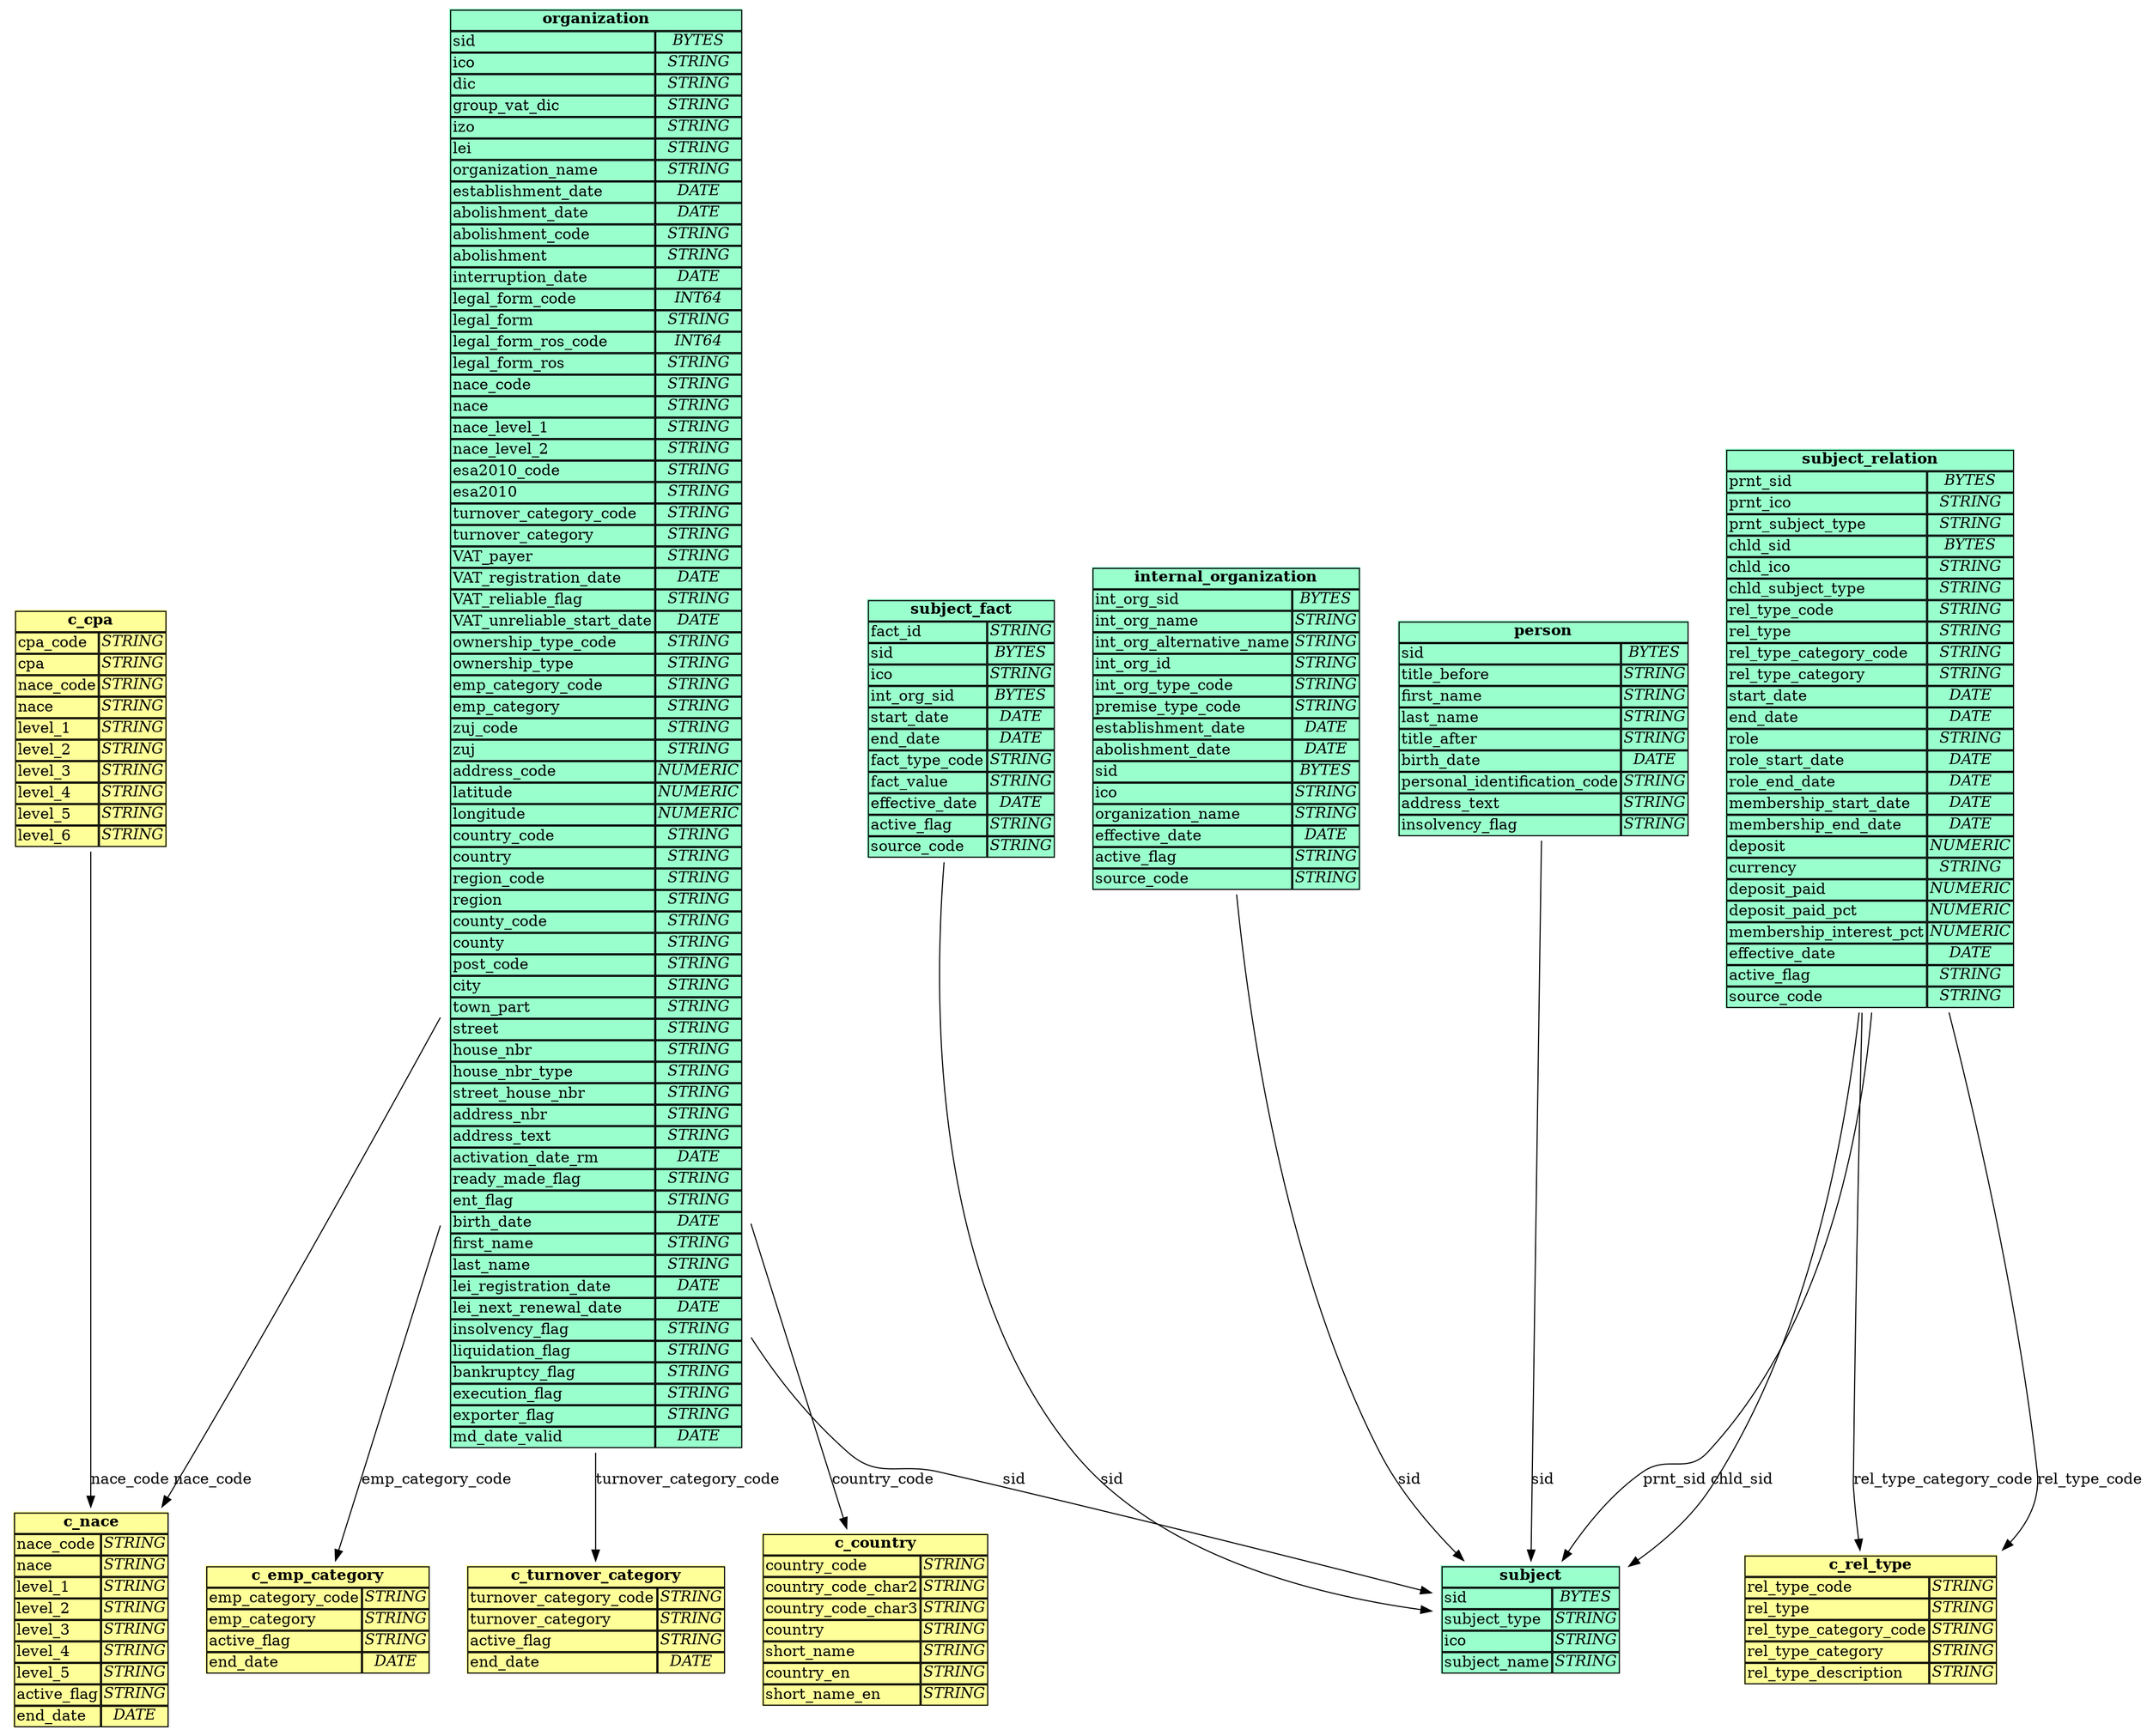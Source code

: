 digraph my_database {
	graph [overlap=false splines=true]
	node [shape=plaintext]
	c_turnover_category [label=<
    <TABLE HREF="https://en.mindforce.ai/" TITLE = "Číselník kategorií obratu" BGCOLOR="#FFFF99" BORDER="0" CELLBORDER="1" CELLSPACING="1" CELLPADDING="1">
    <TR><TD PORT="c_turnover_category" COLSPAN= "2"><b>c_turnover_category</b></TD></TR><TR>
        <TD PORT="c_turnover_categoryturnover_category_code" ALIGN="LEFT">turnover_category_code</TD>
        <TD ALIGN="CENTER"><i>STRING</i></TD>
        </TR><TR>
        <TD PORT="c_turnover_categoryturnover_category" ALIGN="LEFT">turnover_category</TD>
        <TD ALIGN="CENTER"><i>STRING</i></TD>
        </TR><TR>
        <TD PORT="c_turnover_categoryactive_flag" ALIGN="LEFT">active_flag</TD>
        <TD ALIGN="CENTER"><i>STRING</i></TD>
        </TR><TR>
        <TD PORT="c_turnover_categoryend_date" ALIGN="LEFT">end_date</TD>
        <TD ALIGN="CENTER"><i>DATE</i></TD>
        </TR></TABLE>> style=rounded]
	c_emp_category [label=<
    <TABLE HREF="https://en.mindforce.ai/" TITLE = "Číselník kategorií počtu zaměstnanců" BGCOLOR="#FFFF99" BORDER="0" CELLBORDER="1" CELLSPACING="1" CELLPADDING="1">
    <TR><TD PORT="c_emp_category" COLSPAN= "2"><b>c_emp_category</b></TD></TR><TR>
        <TD PORT="c_emp_categoryemp_category_code" ALIGN="LEFT">emp_category_code</TD>
        <TD ALIGN="CENTER"><i>STRING</i></TD>
        </TR><TR>
        <TD PORT="c_emp_categoryemp_category" ALIGN="LEFT">emp_category</TD>
        <TD ALIGN="CENTER"><i>STRING</i></TD>
        </TR><TR>
        <TD PORT="c_emp_categoryactive_flag" ALIGN="LEFT">active_flag</TD>
        <TD ALIGN="CENTER"><i>STRING</i></TD>
        </TR><TR>
        <TD PORT="c_emp_categoryend_date" ALIGN="LEFT">end_date</TD>
        <TD ALIGN="CENTER"><i>DATE</i></TD>
        </TR></TABLE>> style=rounded]
	c_rel_type [label=<
    <TABLE HREF="https://en.mindforce.ai/" TITLE = "Číselník typů vazeb" BGCOLOR="#FFFF99" BORDER="0" CELLBORDER="1" CELLSPACING="1" CELLPADDING="1">
    <TR><TD PORT="c_rel_type" COLSPAN= "2"><b>c_rel_type</b></TD></TR><TR>
        <TD PORT="c_rel_typerel_type_code" ALIGN="LEFT">rel_type_code</TD>
        <TD ALIGN="CENTER"><i>STRING</i></TD>
        </TR><TR>
        <TD PORT="c_rel_typerel_type" ALIGN="LEFT">rel_type</TD>
        <TD ALIGN="CENTER"><i>STRING</i></TD>
        </TR><TR>
        <TD PORT="c_rel_typerel_type_category_code" ALIGN="LEFT">rel_type_category_code</TD>
        <TD ALIGN="CENTER"><i>STRING</i></TD>
        </TR><TR>
        <TD PORT="c_rel_typerel_type_category" ALIGN="LEFT">rel_type_category</TD>
        <TD ALIGN="CENTER"><i>STRING</i></TD>
        </TR><TR>
        <TD PORT="c_rel_typerel_type_description" ALIGN="LEFT">rel_type_description</TD>
        <TD ALIGN="CENTER"><i>STRING</i></TD>
        </TR></TABLE>> style=rounded]
	subject_fact [label=<
    <TABLE HREF="https://en.mindforce.ai/" TITLE = "Fakta subjektu" BGCOLOR="#99FFCC" BORDER="0" CELLBORDER="1" CELLSPACING="1" CELLPADDING="1">
    <TR><TD PORT="subject_fact" COLSPAN= "2"><b>subject_fact</b></TD></TR><TR>
        <TD PORT="subject_factfact_id" ALIGN="LEFT">fact_id</TD>
        <TD ALIGN="CENTER"><i>STRING</i></TD>
        </TR><TR>
        <TD PORT="subject_factsid" ALIGN="LEFT">sid</TD>
        <TD ALIGN="CENTER"><i>BYTES</i></TD>
        </TR><TR>
        <TD PORT="subject_factico" ALIGN="LEFT">ico</TD>
        <TD ALIGN="CENTER"><i>STRING</i></TD>
        </TR><TR>
        <TD PORT="subject_factint_org_sid" ALIGN="LEFT">int_org_sid</TD>
        <TD ALIGN="CENTER"><i>BYTES</i></TD>
        </TR><TR>
        <TD PORT="subject_factstart_date" ALIGN="LEFT">start_date</TD>
        <TD ALIGN="CENTER"><i>DATE</i></TD>
        </TR><TR>
        <TD PORT="subject_factend_date" ALIGN="LEFT">end_date</TD>
        <TD ALIGN="CENTER"><i>DATE</i></TD>
        </TR><TR>
        <TD PORT="subject_factfact_type_code" ALIGN="LEFT">fact_type_code</TD>
        <TD ALIGN="CENTER"><i>STRING</i></TD>
        </TR><TR>
        <TD PORT="subject_factfact_value" ALIGN="LEFT">fact_value</TD>
        <TD ALIGN="CENTER"><i>STRING</i></TD>
        </TR><TR>
        <TD PORT="subject_facteffective_date" ALIGN="LEFT">effective_date</TD>
        <TD ALIGN="CENTER"><i>DATE</i></TD>
        </TR><TR>
        <TD PORT="subject_factactive_flag" ALIGN="LEFT">active_flag</TD>
        <TD ALIGN="CENTER"><i>STRING</i></TD>
        </TR><TR>
        <TD PORT="subject_factsource_code" ALIGN="LEFT">source_code</TD>
        <TD ALIGN="CENTER"><i>STRING</i></TD>
        </TR></TABLE>> style=rounded]
	internal_organization [label=<
    <TABLE HREF="https://en.mindforce.ai/" TITLE = "Interní organizace" BGCOLOR="#99FFCC" BORDER="0" CELLBORDER="1" CELLSPACING="1" CELLPADDING="1">
    <TR><TD PORT="internal_organization" COLSPAN= "2"><b>internal_organization</b></TD></TR><TR>
        <TD PORT="internal_organizationint_org_sid" ALIGN="LEFT">int_org_sid</TD>
        <TD ALIGN="CENTER"><i>BYTES</i></TD>
        </TR><TR>
        <TD PORT="internal_organizationint_org_name" ALIGN="LEFT">int_org_name</TD>
        <TD ALIGN="CENTER"><i>STRING</i></TD>
        </TR><TR>
        <TD PORT="internal_organizationint_org_alternative_name" ALIGN="LEFT">int_org_alternative_name</TD>
        <TD ALIGN="CENTER"><i>STRING</i></TD>
        </TR><TR>
        <TD PORT="internal_organizationint_org_id" ALIGN="LEFT">int_org_id</TD>
        <TD ALIGN="CENTER"><i>STRING</i></TD>
        </TR><TR>
        <TD PORT="internal_organizationint_org_type_code" ALIGN="LEFT">int_org_type_code</TD>
        <TD ALIGN="CENTER"><i>STRING</i></TD>
        </TR><TR>
        <TD PORT="internal_organizationpremise_type_code" ALIGN="LEFT">premise_type_code</TD>
        <TD ALIGN="CENTER"><i>STRING</i></TD>
        </TR><TR>
        <TD PORT="internal_organizationestablishment_date" ALIGN="LEFT">establishment_date</TD>
        <TD ALIGN="CENTER"><i>DATE</i></TD>
        </TR><TR>
        <TD PORT="internal_organizationabolishment_date" ALIGN="LEFT">abolishment_date</TD>
        <TD ALIGN="CENTER"><i>DATE</i></TD>
        </TR><TR>
        <TD PORT="internal_organizationsid" ALIGN="LEFT">sid</TD>
        <TD ALIGN="CENTER"><i>BYTES</i></TD>
        </TR><TR>
        <TD PORT="internal_organizationico" ALIGN="LEFT">ico</TD>
        <TD ALIGN="CENTER"><i>STRING</i></TD>
        </TR><TR>
        <TD PORT="internal_organizationorganization_name" ALIGN="LEFT">organization_name</TD>
        <TD ALIGN="CENTER"><i>STRING</i></TD>
        </TR><TR>
        <TD PORT="internal_organizationeffective_date" ALIGN="LEFT">effective_date</TD>
        <TD ALIGN="CENTER"><i>DATE</i></TD>
        </TR><TR>
        <TD PORT="internal_organizationactive_flag" ALIGN="LEFT">active_flag</TD>
        <TD ALIGN="CENTER"><i>STRING</i></TD>
        </TR><TR>
        <TD PORT="internal_organizationsource_code" ALIGN="LEFT">source_code</TD>
        <TD ALIGN="CENTER"><i>STRING</i></TD>
        </TR></TABLE>> style=rounded]
	person [label=<
    <TABLE HREF="https://en.mindforce.ai/" TITLE = "Osoba" BGCOLOR="#99FFCC" BORDER="0" CELLBORDER="1" CELLSPACING="1" CELLPADDING="1">
    <TR><TD PORT="person" COLSPAN= "2"><b>person</b></TD></TR><TR>
        <TD PORT="personsid" ALIGN="LEFT">sid</TD>
        <TD ALIGN="CENTER"><i>BYTES</i></TD>
        </TR><TR>
        <TD PORT="persontitle_before" ALIGN="LEFT">title_before</TD>
        <TD ALIGN="CENTER"><i>STRING</i></TD>
        </TR><TR>
        <TD PORT="personfirst_name" ALIGN="LEFT">first_name</TD>
        <TD ALIGN="CENTER"><i>STRING</i></TD>
        </TR><TR>
        <TD PORT="personlast_name" ALIGN="LEFT">last_name</TD>
        <TD ALIGN="CENTER"><i>STRING</i></TD>
        </TR><TR>
        <TD PORT="persontitle_after" ALIGN="LEFT">title_after</TD>
        <TD ALIGN="CENTER"><i>STRING</i></TD>
        </TR><TR>
        <TD PORT="personbirth_date" ALIGN="LEFT">birth_date</TD>
        <TD ALIGN="CENTER"><i>DATE</i></TD>
        </TR><TR>
        <TD PORT="personpersonal_identification_code" ALIGN="LEFT">personal_identification_code</TD>
        <TD ALIGN="CENTER"><i>STRING</i></TD>
        </TR><TR>
        <TD PORT="personaddress_text" ALIGN="LEFT">address_text</TD>
        <TD ALIGN="CENTER"><i>STRING</i></TD>
        </TR><TR>
        <TD PORT="personinsolvency_flag" ALIGN="LEFT">insolvency_flag</TD>
        <TD ALIGN="CENTER"><i>STRING</i></TD>
        </TR></TABLE>> style=rounded]
	organization [label=<
    <TABLE HREF="https://en.mindforce.ai/" TITLE = "Organizace" BGCOLOR="#99FFCC" BORDER="0" CELLBORDER="1" CELLSPACING="1" CELLPADDING="1">
    <TR><TD PORT="organization" COLSPAN= "2"><b>organization</b></TD></TR><TR>
        <TD PORT="organizationsid" ALIGN="LEFT">sid</TD>
        <TD ALIGN="CENTER"><i>BYTES</i></TD>
        </TR><TR>
        <TD PORT="organizationico" ALIGN="LEFT">ico</TD>
        <TD ALIGN="CENTER"><i>STRING</i></TD>
        </TR><TR>
        <TD PORT="organizationdic" ALIGN="LEFT">dic</TD>
        <TD ALIGN="CENTER"><i>STRING</i></TD>
        </TR><TR>
        <TD PORT="organizationgroup_vat_dic" ALIGN="LEFT">group_vat_dic</TD>
        <TD ALIGN="CENTER"><i>STRING</i></TD>
        </TR><TR>
        <TD PORT="organizationizo" ALIGN="LEFT">izo</TD>
        <TD ALIGN="CENTER"><i>STRING</i></TD>
        </TR><TR>
        <TD PORT="organizationlei" ALIGN="LEFT">lei</TD>
        <TD ALIGN="CENTER"><i>STRING</i></TD>
        </TR><TR>
        <TD PORT="organizationorganization_name" ALIGN="LEFT">organization_name</TD>
        <TD ALIGN="CENTER"><i>STRING</i></TD>
        </TR><TR>
        <TD PORT="organizationestablishment_date" ALIGN="LEFT">establishment_date</TD>
        <TD ALIGN="CENTER"><i>DATE</i></TD>
        </TR><TR>
        <TD PORT="organizationabolishment_date" ALIGN="LEFT">abolishment_date</TD>
        <TD ALIGN="CENTER"><i>DATE</i></TD>
        </TR><TR>
        <TD PORT="organizationabolishment_code" ALIGN="LEFT">abolishment_code</TD>
        <TD ALIGN="CENTER"><i>STRING</i></TD>
        </TR><TR>
        <TD PORT="organizationabolishment" ALIGN="LEFT">abolishment</TD>
        <TD ALIGN="CENTER"><i>STRING</i></TD>
        </TR><TR>
        <TD PORT="organizationinterruption_date" ALIGN="LEFT">interruption_date</TD>
        <TD ALIGN="CENTER"><i>DATE</i></TD>
        </TR><TR>
        <TD PORT="organizationlegal_form_code" ALIGN="LEFT">legal_form_code</TD>
        <TD ALIGN="CENTER"><i>INT64</i></TD>
        </TR><TR>
        <TD PORT="organizationlegal_form" ALIGN="LEFT">legal_form</TD>
        <TD ALIGN="CENTER"><i>STRING</i></TD>
        </TR><TR>
        <TD PORT="organizationlegal_form_ros_code" ALIGN="LEFT">legal_form_ros_code</TD>
        <TD ALIGN="CENTER"><i>INT64</i></TD>
        </TR><TR>
        <TD PORT="organizationlegal_form_ros" ALIGN="LEFT">legal_form_ros</TD>
        <TD ALIGN="CENTER"><i>STRING</i></TD>
        </TR><TR>
        <TD PORT="organizationnace_code" ALIGN="LEFT">nace_code</TD>
        <TD ALIGN="CENTER"><i>STRING</i></TD>
        </TR><TR>
        <TD PORT="organizationnace" ALIGN="LEFT">nace</TD>
        <TD ALIGN="CENTER"><i>STRING</i></TD>
        </TR><TR>
        <TD PORT="organizationnace_level_1" ALIGN="LEFT">nace_level_1</TD>
        <TD ALIGN="CENTER"><i>STRING</i></TD>
        </TR><TR>
        <TD PORT="organizationnace_level_2" ALIGN="LEFT">nace_level_2</TD>
        <TD ALIGN="CENTER"><i>STRING</i></TD>
        </TR><TR>
        <TD PORT="organizationesa2010_code" ALIGN="LEFT">esa2010_code</TD>
        <TD ALIGN="CENTER"><i>STRING</i></TD>
        </TR><TR>
        <TD PORT="organizationesa2010" ALIGN="LEFT">esa2010</TD>
        <TD ALIGN="CENTER"><i>STRING</i></TD>
        </TR><TR>
        <TD PORT="organizationturnover_category_code" ALIGN="LEFT">turnover_category_code</TD>
        <TD ALIGN="CENTER"><i>STRING</i></TD>
        </TR><TR>
        <TD PORT="organizationturnover_category" ALIGN="LEFT">turnover_category</TD>
        <TD ALIGN="CENTER"><i>STRING</i></TD>
        </TR><TR>
        <TD PORT="organizationVAT_payer" ALIGN="LEFT">VAT_payer</TD>
        <TD ALIGN="CENTER"><i>STRING</i></TD>
        </TR><TR>
        <TD PORT="organizationVAT_registration_date" ALIGN="LEFT">VAT_registration_date</TD>
        <TD ALIGN="CENTER"><i>DATE</i></TD>
        </TR><TR>
        <TD PORT="organizationVAT_reliable_flag" ALIGN="LEFT">VAT_reliable_flag</TD>
        <TD ALIGN="CENTER"><i>STRING</i></TD>
        </TR><TR>
        <TD PORT="organizationVAT_unreliable_start_date" ALIGN="LEFT">VAT_unreliable_start_date</TD>
        <TD ALIGN="CENTER"><i>DATE</i></TD>
        </TR><TR>
        <TD PORT="organizationownership_type_code" ALIGN="LEFT">ownership_type_code</TD>
        <TD ALIGN="CENTER"><i>STRING</i></TD>
        </TR><TR>
        <TD PORT="organizationownership_type" ALIGN="LEFT">ownership_type</TD>
        <TD ALIGN="CENTER"><i>STRING</i></TD>
        </TR><TR>
        <TD PORT="organizationemp_category_code" ALIGN="LEFT">emp_category_code</TD>
        <TD ALIGN="CENTER"><i>STRING</i></TD>
        </TR><TR>
        <TD PORT="organizationemp_category" ALIGN="LEFT">emp_category</TD>
        <TD ALIGN="CENTER"><i>STRING</i></TD>
        </TR><TR>
        <TD PORT="organizationzuj_code" ALIGN="LEFT">zuj_code</TD>
        <TD ALIGN="CENTER"><i>STRING</i></TD>
        </TR><TR>
        <TD PORT="organizationzuj" ALIGN="LEFT">zuj</TD>
        <TD ALIGN="CENTER"><i>STRING</i></TD>
        </TR><TR>
        <TD PORT="organizationaddress_code" ALIGN="LEFT">address_code</TD>
        <TD ALIGN="CENTER"><i>NUMERIC</i></TD>
        </TR><TR>
        <TD PORT="organizationlatitude" ALIGN="LEFT">latitude</TD>
        <TD ALIGN="CENTER"><i>NUMERIC</i></TD>
        </TR><TR>
        <TD PORT="organizationlongitude" ALIGN="LEFT">longitude</TD>
        <TD ALIGN="CENTER"><i>NUMERIC</i></TD>
        </TR><TR>
        <TD PORT="organizationcountry_code" ALIGN="LEFT">country_code</TD>
        <TD ALIGN="CENTER"><i>STRING</i></TD>
        </TR><TR>
        <TD PORT="organizationcountry" ALIGN="LEFT">country</TD>
        <TD ALIGN="CENTER"><i>STRING</i></TD>
        </TR><TR>
        <TD PORT="organizationregion_code" ALIGN="LEFT">region_code</TD>
        <TD ALIGN="CENTER"><i>STRING</i></TD>
        </TR><TR>
        <TD PORT="organizationregion" ALIGN="LEFT">region</TD>
        <TD ALIGN="CENTER"><i>STRING</i></TD>
        </TR><TR>
        <TD PORT="organizationcounty_code" ALIGN="LEFT">county_code</TD>
        <TD ALIGN="CENTER"><i>STRING</i></TD>
        </TR><TR>
        <TD PORT="organizationcounty" ALIGN="LEFT">county</TD>
        <TD ALIGN="CENTER"><i>STRING</i></TD>
        </TR><TR>
        <TD PORT="organizationpost_code" ALIGN="LEFT">post_code</TD>
        <TD ALIGN="CENTER"><i>STRING</i></TD>
        </TR><TR>
        <TD PORT="organizationcity" ALIGN="LEFT">city</TD>
        <TD ALIGN="CENTER"><i>STRING</i></TD>
        </TR><TR>
        <TD PORT="organizationtown_part" ALIGN="LEFT">town_part</TD>
        <TD ALIGN="CENTER"><i>STRING</i></TD>
        </TR><TR>
        <TD PORT="organizationstreet" ALIGN="LEFT">street</TD>
        <TD ALIGN="CENTER"><i>STRING</i></TD>
        </TR><TR>
        <TD PORT="organizationhouse_nbr" ALIGN="LEFT">house_nbr</TD>
        <TD ALIGN="CENTER"><i>STRING</i></TD>
        </TR><TR>
        <TD PORT="organizationhouse_nbr_type" ALIGN="LEFT">house_nbr_type</TD>
        <TD ALIGN="CENTER"><i>STRING</i></TD>
        </TR><TR>
        <TD PORT="organizationstreet_house_nbr" ALIGN="LEFT">street_house_nbr</TD>
        <TD ALIGN="CENTER"><i>STRING</i></TD>
        </TR><TR>
        <TD PORT="organizationaddress_nbr" ALIGN="LEFT">address_nbr</TD>
        <TD ALIGN="CENTER"><i>STRING</i></TD>
        </TR><TR>
        <TD PORT="organizationaddress_text" ALIGN="LEFT">address_text</TD>
        <TD ALIGN="CENTER"><i>STRING</i></TD>
        </TR><TR>
        <TD PORT="organizationactivation_date_rm" ALIGN="LEFT">activation_date_rm</TD>
        <TD ALIGN="CENTER"><i>DATE</i></TD>
        </TR><TR>
        <TD PORT="organizationready_made_flag" ALIGN="LEFT">ready_made_flag</TD>
        <TD ALIGN="CENTER"><i>STRING</i></TD>
        </TR><TR>
        <TD PORT="organizationent_flag" ALIGN="LEFT">ent_flag</TD>
        <TD ALIGN="CENTER"><i>STRING</i></TD>
        </TR><TR>
        <TD PORT="organizationbirth_date" ALIGN="LEFT">birth_date</TD>
        <TD ALIGN="CENTER"><i>DATE</i></TD>
        </TR><TR>
        <TD PORT="organizationfirst_name" ALIGN="LEFT">first_name</TD>
        <TD ALIGN="CENTER"><i>STRING</i></TD>
        </TR><TR>
        <TD PORT="organizationlast_name" ALIGN="LEFT">last_name</TD>
        <TD ALIGN="CENTER"><i>STRING</i></TD>
        </TR><TR>
        <TD PORT="organizationlei_registration_date" ALIGN="LEFT">lei_registration_date</TD>
        <TD ALIGN="CENTER"><i>DATE</i></TD>
        </TR><TR>
        <TD PORT="organizationlei_next_renewal_date" ALIGN="LEFT">lei_next_renewal_date</TD>
        <TD ALIGN="CENTER"><i>DATE</i></TD>
        </TR><TR>
        <TD PORT="organizationinsolvency_flag" ALIGN="LEFT">insolvency_flag</TD>
        <TD ALIGN="CENTER"><i>STRING</i></TD>
        </TR><TR>
        <TD PORT="organizationliquidation_flag" ALIGN="LEFT">liquidation_flag</TD>
        <TD ALIGN="CENTER"><i>STRING</i></TD>
        </TR><TR>
        <TD PORT="organizationbankruptcy_flag" ALIGN="LEFT">bankruptcy_flag</TD>
        <TD ALIGN="CENTER"><i>STRING</i></TD>
        </TR><TR>
        <TD PORT="organizationexecution_flag" ALIGN="LEFT">execution_flag</TD>
        <TD ALIGN="CENTER"><i>STRING</i></TD>
        </TR><TR>
        <TD PORT="organizationexporter_flag" ALIGN="LEFT">exporter_flag</TD>
        <TD ALIGN="CENTER"><i>STRING</i></TD>
        </TR><TR>
        <TD PORT="organizationmd_date_valid" ALIGN="LEFT">md_date_valid</TD>
        <TD ALIGN="CENTER"><i>DATE</i></TD>
        </TR></TABLE>> style=rounded]
	subject_relation [label=<
    <TABLE HREF="https://en.mindforce.ai/" TITLE = "Vazby subjektu" BGCOLOR="#99FFCC" BORDER="0" CELLBORDER="1" CELLSPACING="1" CELLPADDING="1">
    <TR><TD PORT="subject_relation" COLSPAN= "2"><b>subject_relation</b></TD></TR><TR>
        <TD PORT="subject_relationprnt_sid" ALIGN="LEFT">prnt_sid</TD>
        <TD ALIGN="CENTER"><i>BYTES</i></TD>
        </TR><TR>
        <TD PORT="subject_relationprnt_ico" ALIGN="LEFT">prnt_ico</TD>
        <TD ALIGN="CENTER"><i>STRING</i></TD>
        </TR><TR>
        <TD PORT="subject_relationprnt_subject_type" ALIGN="LEFT">prnt_subject_type</TD>
        <TD ALIGN="CENTER"><i>STRING</i></TD>
        </TR><TR>
        <TD PORT="subject_relationchld_sid" ALIGN="LEFT">chld_sid</TD>
        <TD ALIGN="CENTER"><i>BYTES</i></TD>
        </TR><TR>
        <TD PORT="subject_relationchld_ico" ALIGN="LEFT">chld_ico</TD>
        <TD ALIGN="CENTER"><i>STRING</i></TD>
        </TR><TR>
        <TD PORT="subject_relationchld_subject_type" ALIGN="LEFT">chld_subject_type</TD>
        <TD ALIGN="CENTER"><i>STRING</i></TD>
        </TR><TR>
        <TD PORT="subject_relationrel_type_code" ALIGN="LEFT">rel_type_code</TD>
        <TD ALIGN="CENTER"><i>STRING</i></TD>
        </TR><TR>
        <TD PORT="subject_relationrel_type" ALIGN="LEFT">rel_type</TD>
        <TD ALIGN="CENTER"><i>STRING</i></TD>
        </TR><TR>
        <TD PORT="subject_relationrel_type_category_code" ALIGN="LEFT">rel_type_category_code</TD>
        <TD ALIGN="CENTER"><i>STRING</i></TD>
        </TR><TR>
        <TD PORT="subject_relationrel_type_category" ALIGN="LEFT">rel_type_category</TD>
        <TD ALIGN="CENTER"><i>STRING</i></TD>
        </TR><TR>
        <TD PORT="subject_relationstart_date" ALIGN="LEFT">start_date</TD>
        <TD ALIGN="CENTER"><i>DATE</i></TD>
        </TR><TR>
        <TD PORT="subject_relationend_date" ALIGN="LEFT">end_date</TD>
        <TD ALIGN="CENTER"><i>DATE</i></TD>
        </TR><TR>
        <TD PORT="subject_relationrole" ALIGN="LEFT">role</TD>
        <TD ALIGN="CENTER"><i>STRING</i></TD>
        </TR><TR>
        <TD PORT="subject_relationrole_start_date" ALIGN="LEFT">role_start_date</TD>
        <TD ALIGN="CENTER"><i>DATE</i></TD>
        </TR><TR>
        <TD PORT="subject_relationrole_end_date" ALIGN="LEFT">role_end_date</TD>
        <TD ALIGN="CENTER"><i>DATE</i></TD>
        </TR><TR>
        <TD PORT="subject_relationmembership_start_date" ALIGN="LEFT">membership_start_date</TD>
        <TD ALIGN="CENTER"><i>DATE</i></TD>
        </TR><TR>
        <TD PORT="subject_relationmembership_end_date" ALIGN="LEFT">membership_end_date</TD>
        <TD ALIGN="CENTER"><i>DATE</i></TD>
        </TR><TR>
        <TD PORT="subject_relationdeposit" ALIGN="LEFT">deposit</TD>
        <TD ALIGN="CENTER"><i>NUMERIC</i></TD>
        </TR><TR>
        <TD PORT="subject_relationcurrency" ALIGN="LEFT">currency</TD>
        <TD ALIGN="CENTER"><i>STRING</i></TD>
        </TR><TR>
        <TD PORT="subject_relationdeposit_paid" ALIGN="LEFT">deposit_paid</TD>
        <TD ALIGN="CENTER"><i>NUMERIC</i></TD>
        </TR><TR>
        <TD PORT="subject_relationdeposit_paid_pct" ALIGN="LEFT">deposit_paid_pct</TD>
        <TD ALIGN="CENTER"><i>NUMERIC</i></TD>
        </TR><TR>
        <TD PORT="subject_relationmembership_interest_pct" ALIGN="LEFT">membership_interest_pct</TD>
        <TD ALIGN="CENTER"><i>NUMERIC</i></TD>
        </TR><TR>
        <TD PORT="subject_relationeffective_date" ALIGN="LEFT">effective_date</TD>
        <TD ALIGN="CENTER"><i>DATE</i></TD>
        </TR><TR>
        <TD PORT="subject_relationactive_flag" ALIGN="LEFT">active_flag</TD>
        <TD ALIGN="CENTER"><i>STRING</i></TD>
        </TR><TR>
        <TD PORT="subject_relationsource_code" ALIGN="LEFT">source_code</TD>
        <TD ALIGN="CENTER"><i>STRING</i></TD>
        </TR></TABLE>> style=rounded]
	c_cpa [label=<
    <TABLE HREF="https://en.mindforce.ai/" TITLE = "Klasifikace produkce CZ CPA" BGCOLOR="#FFFF99" BORDER="0" CELLBORDER="1" CELLSPACING="1" CELLPADDING="1">
    <TR><TD PORT="c_cpa" COLSPAN= "2"><b>c_cpa</b></TD></TR><TR>
        <TD PORT="c_cpacpa_code" ALIGN="LEFT">cpa_code</TD>
        <TD ALIGN="CENTER"><i>STRING</i></TD>
        </TR><TR>
        <TD PORT="c_cpacpa" ALIGN="LEFT">cpa</TD>
        <TD ALIGN="CENTER"><i>STRING</i></TD>
        </TR><TR>
        <TD PORT="c_cpanace_code" ALIGN="LEFT">nace_code</TD>
        <TD ALIGN="CENTER"><i>STRING</i></TD>
        </TR><TR>
        <TD PORT="c_cpanace" ALIGN="LEFT">nace</TD>
        <TD ALIGN="CENTER"><i>STRING</i></TD>
        </TR><TR>
        <TD PORT="c_cpalevel_1" ALIGN="LEFT">level_1</TD>
        <TD ALIGN="CENTER"><i>STRING</i></TD>
        </TR><TR>
        <TD PORT="c_cpalevel_2" ALIGN="LEFT">level_2</TD>
        <TD ALIGN="CENTER"><i>STRING</i></TD>
        </TR><TR>
        <TD PORT="c_cpalevel_3" ALIGN="LEFT">level_3</TD>
        <TD ALIGN="CENTER"><i>STRING</i></TD>
        </TR><TR>
        <TD PORT="c_cpalevel_4" ALIGN="LEFT">level_4</TD>
        <TD ALIGN="CENTER"><i>STRING</i></TD>
        </TR><TR>
        <TD PORT="c_cpalevel_5" ALIGN="LEFT">level_5</TD>
        <TD ALIGN="CENTER"><i>STRING</i></TD>
        </TR><TR>
        <TD PORT="c_cpalevel_6" ALIGN="LEFT">level_6</TD>
        <TD ALIGN="CENTER"><i>STRING</i></TD>
        </TR></TABLE>> style=rounded]
	c_nace [label=<
    <TABLE HREF="https://en.mindforce.ai/" TITLE = "Číselník NACE kódů" BGCOLOR="#FFFF99" BORDER="0" CELLBORDER="1" CELLSPACING="1" CELLPADDING="1">
    <TR><TD PORT="c_nace" COLSPAN= "2"><b>c_nace</b></TD></TR><TR>
        <TD PORT="c_nacenace_code" ALIGN="LEFT">nace_code</TD>
        <TD ALIGN="CENTER"><i>STRING</i></TD>
        </TR><TR>
        <TD PORT="c_nacenace" ALIGN="LEFT">nace</TD>
        <TD ALIGN="CENTER"><i>STRING</i></TD>
        </TR><TR>
        <TD PORT="c_nacelevel_1" ALIGN="LEFT">level_1</TD>
        <TD ALIGN="CENTER"><i>STRING</i></TD>
        </TR><TR>
        <TD PORT="c_nacelevel_2" ALIGN="LEFT">level_2</TD>
        <TD ALIGN="CENTER"><i>STRING</i></TD>
        </TR><TR>
        <TD PORT="c_nacelevel_3" ALIGN="LEFT">level_3</TD>
        <TD ALIGN="CENTER"><i>STRING</i></TD>
        </TR><TR>
        <TD PORT="c_nacelevel_4" ALIGN="LEFT">level_4</TD>
        <TD ALIGN="CENTER"><i>STRING</i></TD>
        </TR><TR>
        <TD PORT="c_nacelevel_5" ALIGN="LEFT">level_5</TD>
        <TD ALIGN="CENTER"><i>STRING</i></TD>
        </TR><TR>
        <TD PORT="c_naceactive_flag" ALIGN="LEFT">active_flag</TD>
        <TD ALIGN="CENTER"><i>STRING</i></TD>
        </TR><TR>
        <TD PORT="c_naceend_date" ALIGN="LEFT">end_date</TD>
        <TD ALIGN="CENTER"><i>DATE</i></TD>
        </TR></TABLE>> style=rounded]
	subject [label=<
    <TABLE HREF="https://en.mindforce.ai/" TITLE = "Subjekt" BGCOLOR="#99FFCC" BORDER="0" CELLBORDER="1" CELLSPACING="1" CELLPADDING="1">
    <TR><TD PORT="subject" COLSPAN= "2"><b>subject</b></TD></TR><TR>
        <TD PORT="subjectsid" ALIGN="LEFT">sid</TD>
        <TD ALIGN="CENTER"><i>BYTES</i></TD>
        </TR><TR>
        <TD PORT="subjectsubject_type" ALIGN="LEFT">subject_type</TD>
        <TD ALIGN="CENTER"><i>STRING</i></TD>
        </TR><TR>
        <TD PORT="subjectico" ALIGN="LEFT">ico</TD>
        <TD ALIGN="CENTER"><i>STRING</i></TD>
        </TR><TR>
        <TD PORT="subjectsubject_name" ALIGN="LEFT">subject_name</TD>
        <TD ALIGN="CENTER"><i>STRING</i></TD>
        </TR></TABLE>> style=rounded]
	c_country [label=<
    <TABLE HREF="https://en.mindforce.ai/" TITLE = "Číselník států" BGCOLOR="#FFFF99" BORDER="0" CELLBORDER="1" CELLSPACING="1" CELLPADDING="1">
    <TR><TD PORT="c_country" COLSPAN= "2"><b>c_country</b></TD></TR><TR>
        <TD PORT="c_countrycountry_code" ALIGN="LEFT">country_code</TD>
        <TD ALIGN="CENTER"><i>STRING</i></TD>
        </TR><TR>
        <TD PORT="c_countrycountry_code_char2" ALIGN="LEFT">country_code_char2</TD>
        <TD ALIGN="CENTER"><i>STRING</i></TD>
        </TR><TR>
        <TD PORT="c_countrycountry_code_char3" ALIGN="LEFT">country_code_char3</TD>
        <TD ALIGN="CENTER"><i>STRING</i></TD>
        </TR><TR>
        <TD PORT="c_countrycountry" ALIGN="LEFT">country</TD>
        <TD ALIGN="CENTER"><i>STRING</i></TD>
        </TR><TR>
        <TD PORT="c_countryshort_name" ALIGN="LEFT">short_name</TD>
        <TD ALIGN="CENTER"><i>STRING</i></TD>
        </TR><TR>
        <TD PORT="c_countrycountry_en" ALIGN="LEFT">country_en</TD>
        <TD ALIGN="CENTER"><i>STRING</i></TD>
        </TR><TR>
        <TD PORT="c_countryshort_name_en" ALIGN="LEFT">short_name_en</TD>
        <TD ALIGN="CENTER"><i>STRING</i></TD>
        </TR></TABLE>> style=rounded]
	subject_fact -> subject [label=sid]
	internal_organization -> subject [label=sid]
	person -> subject [label=sid]
	organization -> subject [label=sid]
	subject_relation -> subject [label=chld_sid]
	subject_relation -> subject [label=prnt_sid]
	organization -> c_nace [label=nace_code]
	c_cpa -> c_nace [label=nace_code]
	organization -> c_country [label=country_code]
	subject_relation -> c_rel_type [label=rel_type_code]
	organization -> c_emp_category [label=emp_category_code]
	subject_relation -> c_rel_type [label=rel_type_category_code]
	organization -> c_turnover_category [label=turnover_category_code]
}
